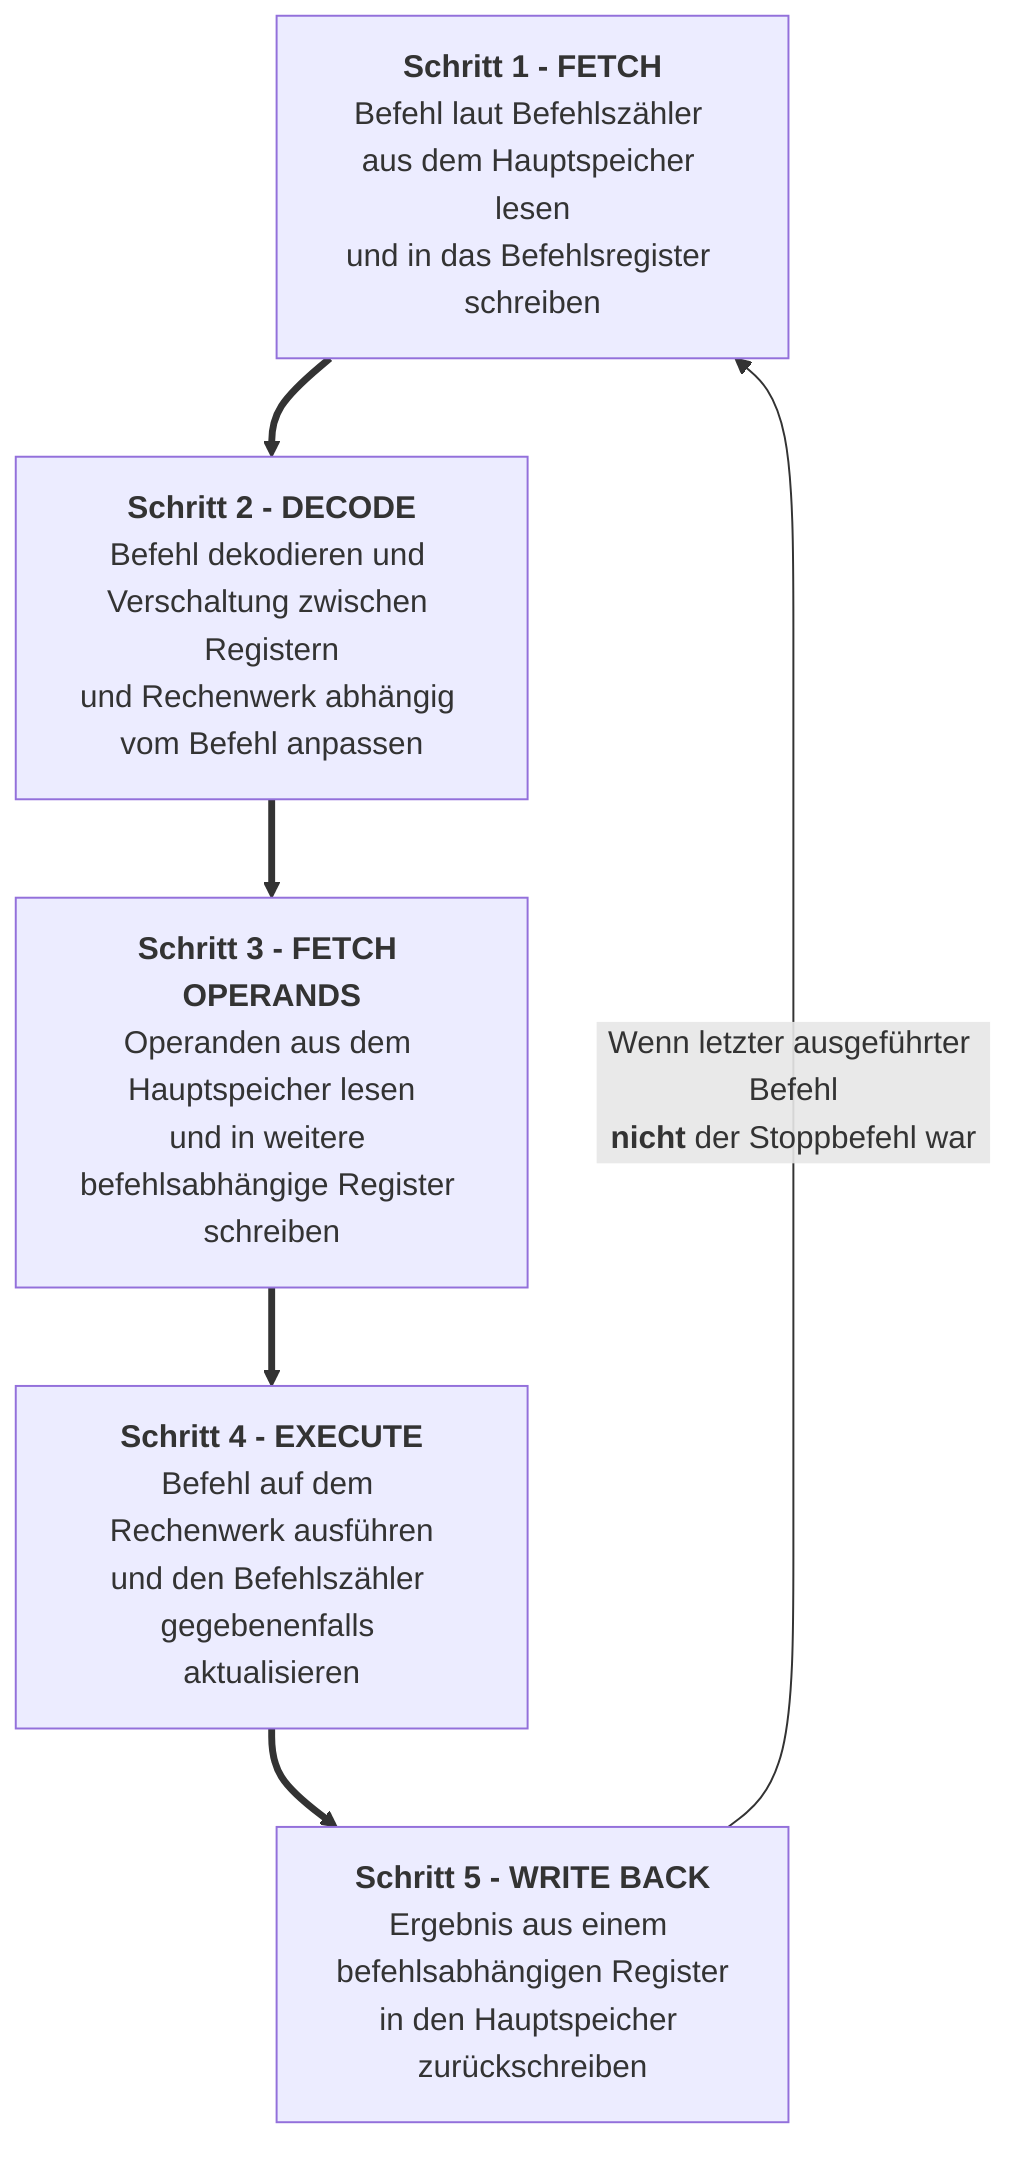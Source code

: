 flowchart

    Fetch["<b>Schritt 1 - FETCH</b><br/>Befehl laut Befehlszähler aus dem Hauptspeicher lesen<br/>und in das Befehlsregister schreiben"]
    Decode["<b>Schritt 2 - DECODE</b><br/>Befehl dekodieren und Verschaltung zwischen Registern<br/>und Rechenwerk abhängig vom Befehl anpassen"]
    Operands["<b>Schritt 3 - FETCH OPERANDS</b><br/>Operanden aus dem Hauptspeicher lesen<br/>und in weitere befehlsabhängige Register schreiben"]
    Execute["<b>Schritt 4 - EXECUTE</b><br/>Befehl auf dem Rechenwerk ausführen<br/>und den Befehlszähler gegebenenfalls aktualisieren"]
    Write["<b>Schritt 5 - WRITE BACK</b><br/>Ergebnis aus einem befehlsabhängigen Register<br/>in den Hauptspeicher zurückschreiben"]

    Fetch ==> Decode ==> Operands ==> Execute ==> Write --Wenn letzter ausgeführter Befehl\n<b>nicht</b> der Stoppbefehl war--> Fetch
